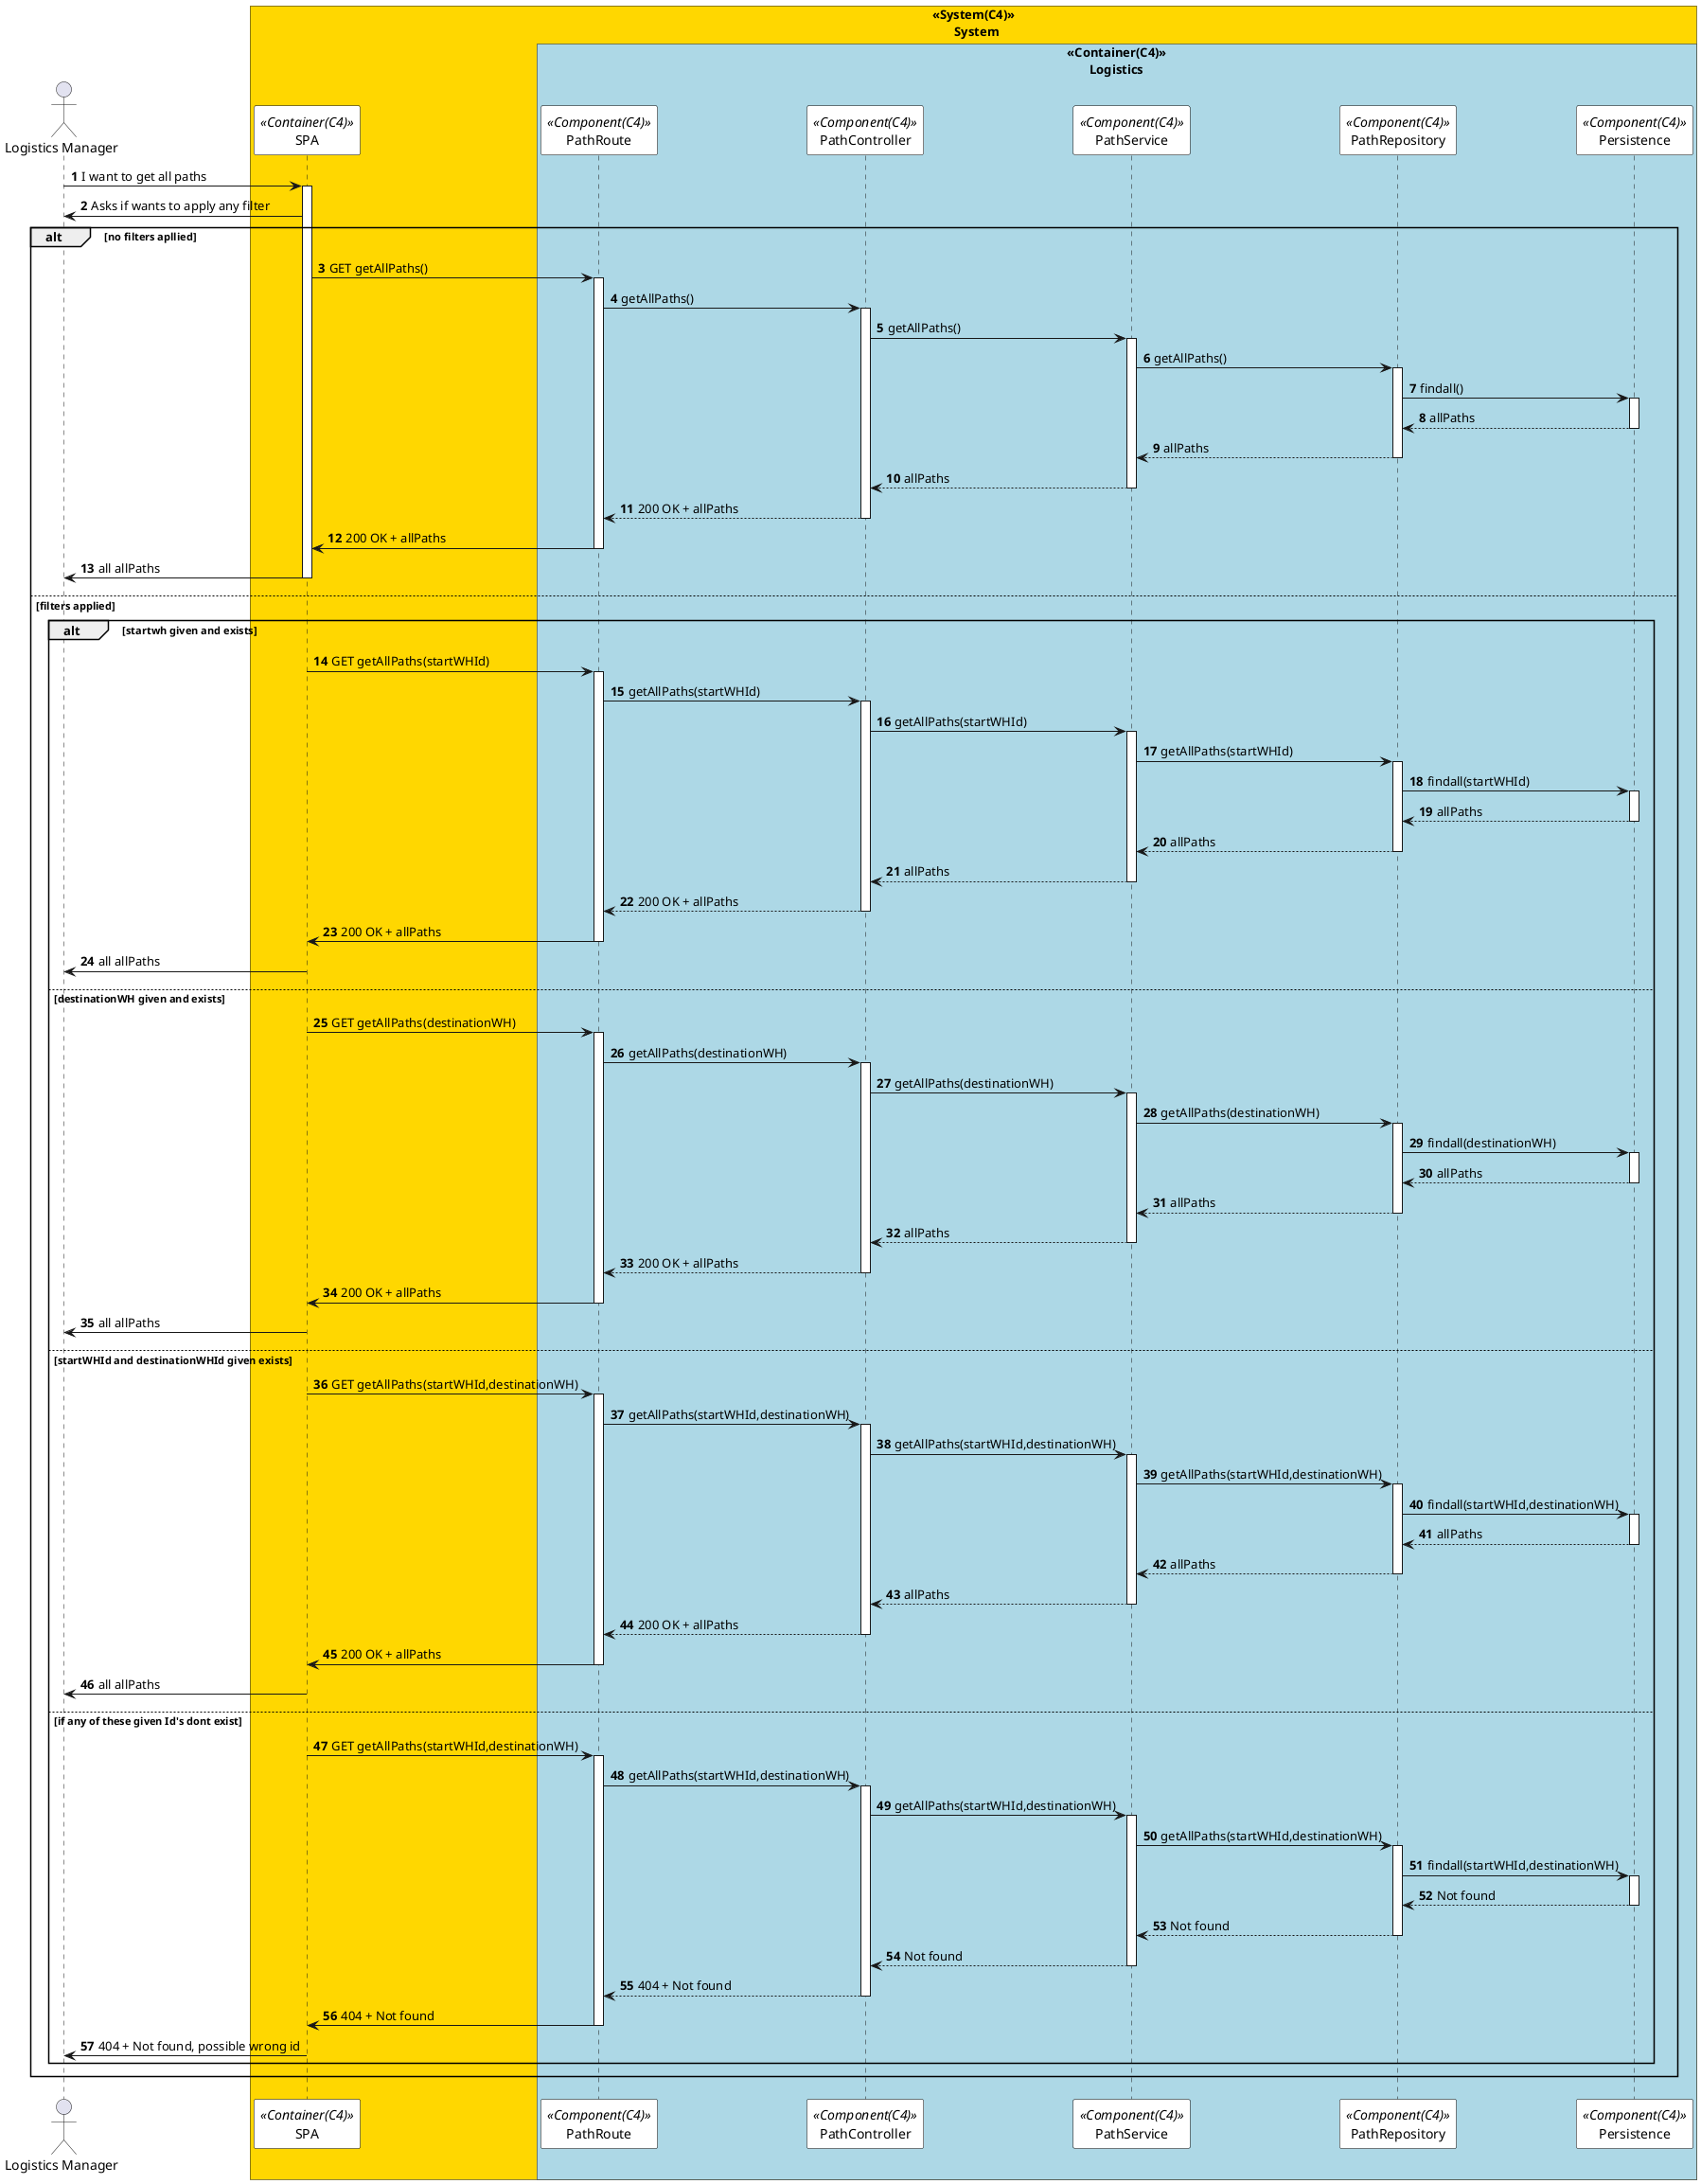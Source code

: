 @startuml getAllPathSD
autonumber
!pragma teoz true
skinparam sequence {
ParticipantBorderColor black
ParticipantBackgroundColor white
}


actor "Logistics Manager" as manager



box "<<System(C4)>>\n       System" #Gold
participant SPA as  SPA <<Container(C4)>>
box "<<Container(C4)>>\n       Logistics" #LightBlue
participant PathRoute as Route <<Component(C4)>>
participant PathController as Controller <<Component(C4)>>
participant PathService as Service <<Component(C4)>>
participant PathRepository as Repository <<Component(C4)>>
participant Persistence as Persistence <<Component(C4)>>
end box



manager -> SPA: I want to get all paths
activate SPA
SPA -> manager: Asks if wants to apply any filter

alt no filters apllied


SPA -> Route: GET getAllPaths()
activate Route


Route -> Controller: getAllPaths()
activate Controller

Controller -> Service: getAllPaths()
activate Service

Service -> Repository: getAllPaths()
activate Repository

Repository -> Persistence: findall()
activate Persistence

Persistence --> Repository: allPaths
deactivate Persistence

Repository --> Service: allPaths
deactivate Repository

Service --> Controller: allPaths
deactivate Service

Controller --> Route: 200 OK + allPaths
deactivate Controller

Route -> SPA: 200 OK + allPaths
deactivate Route

SPA -> manager: all allPaths
deactivate SPA
deactivate manager

else filters applied 
alt startwh given and exists 

SPA -> Route: GET getAllPaths(startWHId)
activate Route


Route -> Controller: getAllPaths(startWHId)
activate Controller

Controller -> Service: getAllPaths(startWHId)
activate Service

Service -> Repository: getAllPaths(startWHId)
activate Repository

Repository -> Persistence: findall(startWHId)
activate Persistence

Persistence --> Repository: allPaths
deactivate Persistence

Repository --> Service: allPaths
deactivate Repository

Service --> Controller: allPaths
deactivate Service

Controller --> Route: 200 OK + allPaths
deactivate Controller

Route -> SPA: 200 OK + allPaths
deactivate Route

SPA -> manager: all allPaths
deactivate SPA
deactivate manager

else destinationWH given and exists
SPA -> Route: GET getAllPaths(destinationWH)
activate Route


Route -> Controller: getAllPaths(destinationWH)
activate Controller

Controller -> Service: getAllPaths(destinationWH)
activate Service

Service -> Repository: getAllPaths(destinationWH)
activate Repository

Repository -> Persistence: findall(destinationWH)
activate Persistence

Persistence --> Repository: allPaths
deactivate Persistence

Repository --> Service: allPaths
deactivate Repository

Service --> Controller: allPaths
deactivate Service

Controller --> Route: 200 OK + allPaths
deactivate Controller

Route -> SPA: 200 OK + allPaths
deactivate Route

SPA -> manager: all allPaths
deactivate SPA
deactivate manager

else startWHId and destinationWHId given exists

SPA -> Route: GET getAllPaths(startWHId,destinationWH)
activate Route


Route -> Controller: getAllPaths(startWHId,destinationWH)
activate Controller

Controller -> Service: getAllPaths(startWHId,destinationWH)
activate Service

Service -> Repository: getAllPaths(startWHId,destinationWH)
activate Repository

Repository -> Persistence: findall(startWHId,destinationWH)
activate Persistence

Persistence --> Repository: allPaths
deactivate Persistence

Repository --> Service: allPaths
deactivate Repository

Service --> Controller: allPaths
deactivate Service

Controller --> Route: 200 OK + allPaths
deactivate Controller

Route -> SPA: 200 OK + allPaths
deactivate Route

SPA -> manager: all allPaths
deactivate SPA
deactivate manager

else if any of these given Id's dont exist
SPA -> Route: GET getAllPaths(startWHId,destinationWH)
activate Route


Route -> Controller: getAllPaths(startWHId,destinationWH)
activate Controller

Controller -> Service: getAllPaths(startWHId,destinationWH)
activate Service

Service -> Repository: getAllPaths(startWHId,destinationWH)
activate Repository

Repository -> Persistence: findall(startWHId,destinationWH)
activate Persistence

Persistence --> Repository: Not found
deactivate Persistence

Repository --> Service: Not found
deactivate Repository

Service --> Controller: Not found
deactivate Service

Controller --> Route: 404 + Not found
deactivate Controller

Route -> SPA: 404 + Not found
deactivate Route

SPA -> manager: 404 + Not found, possible wrong id
deactivate SPA
deactivate manager

@enduml